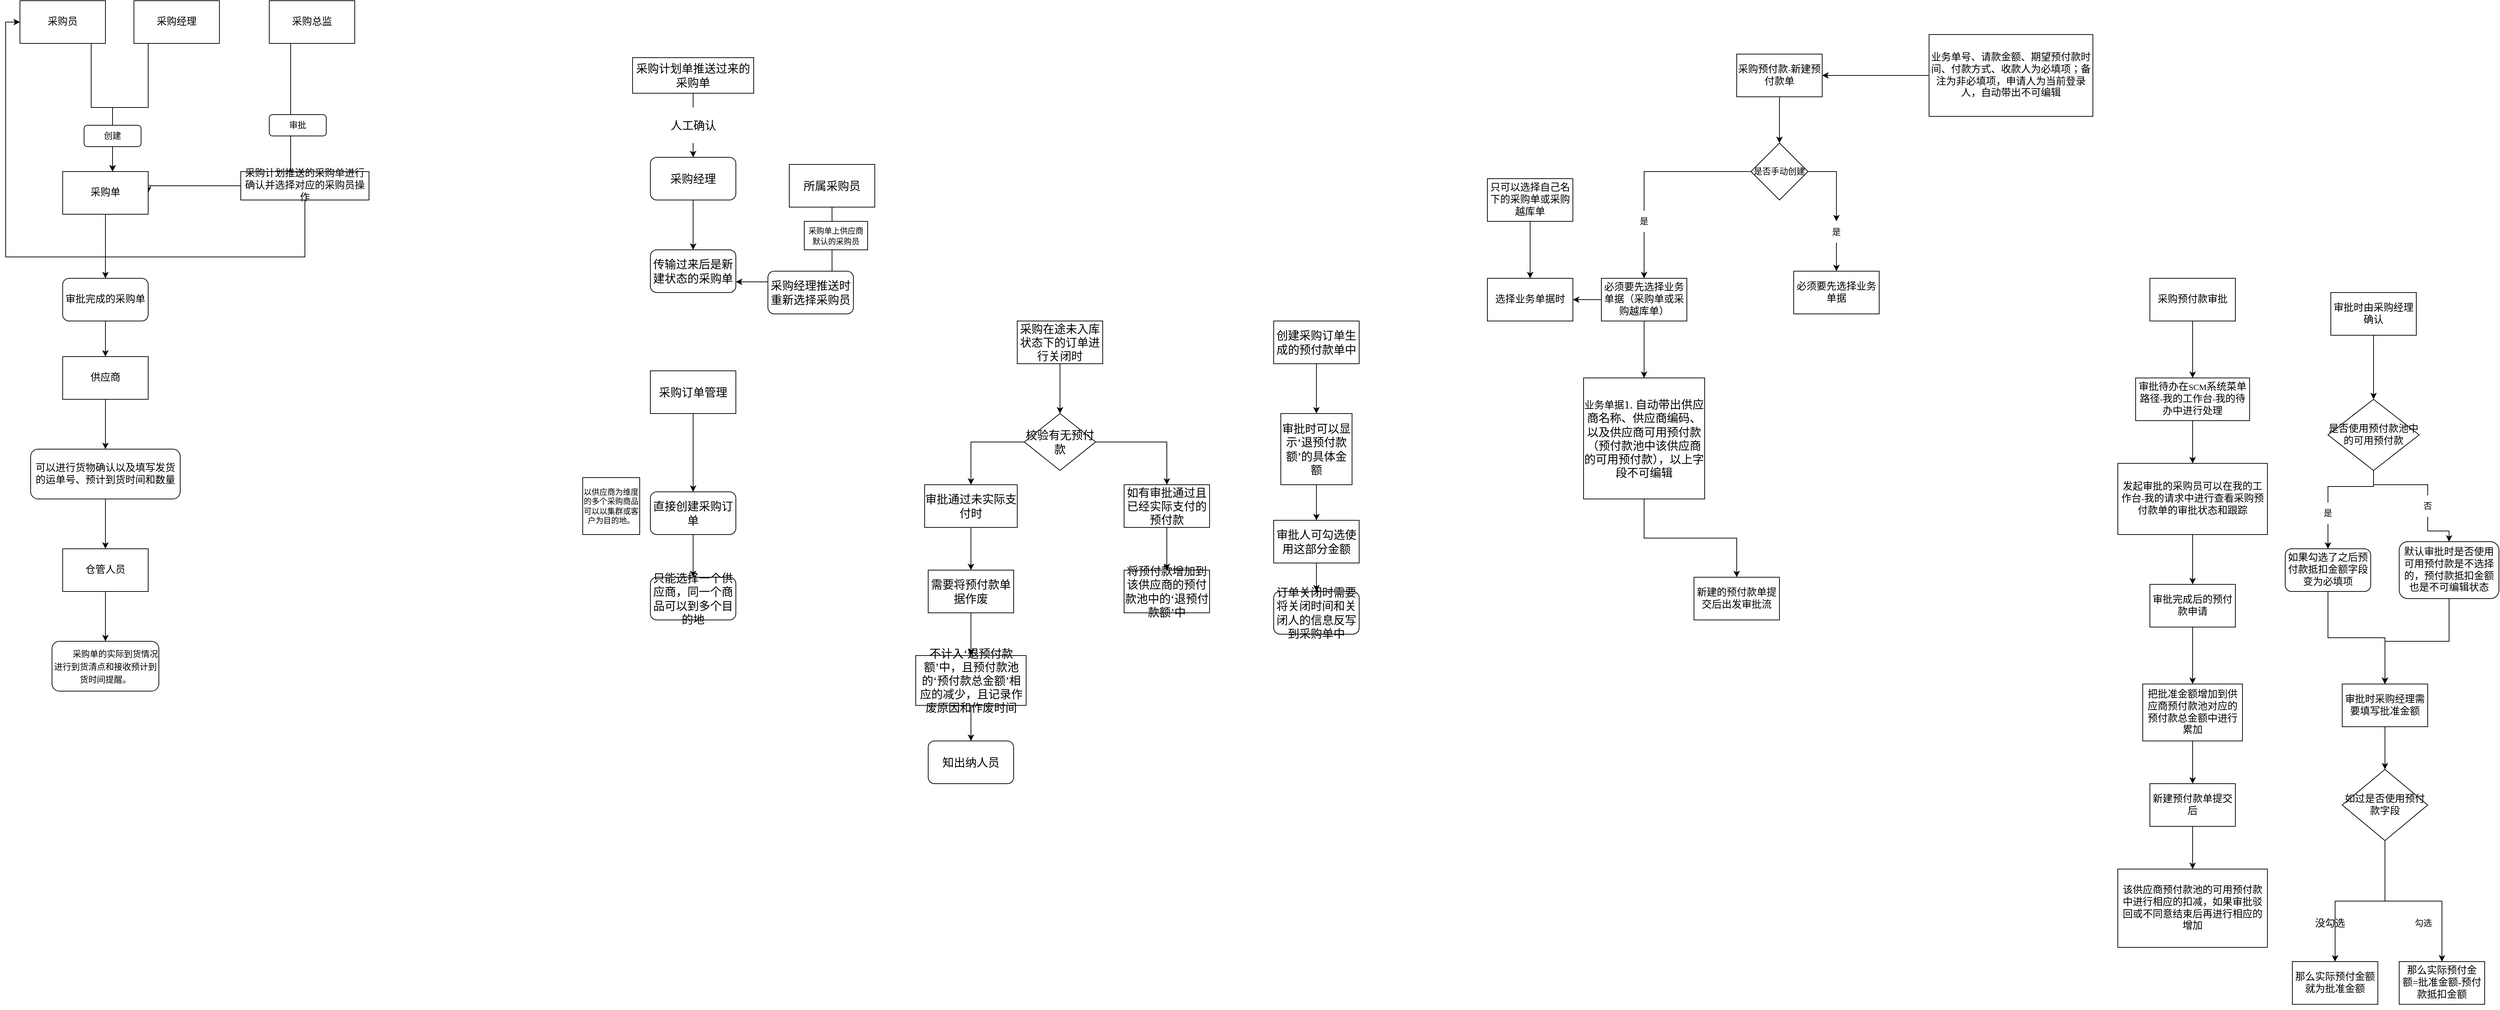 <mxfile version="20.6.2" type="github">
  <diagram id="_l68q7Rq-pkRGa_NqP47" name="第 1 页">
    <mxGraphModel dx="2249" dy="762" grid="1" gridSize="10" guides="1" tooltips="1" connect="1" arrows="1" fold="1" page="1" pageScale="1" pageWidth="827" pageHeight="1169" math="0" shadow="0">
      <root>
        <mxCell id="0" />
        <mxCell id="1" parent="0" />
        <mxCell id="7OBlotwKf9dcvaxBll90-7" style="edgeStyle=orthogonalEdgeStyle;rounded=0;orthogonalLoop=1;jettySize=auto;html=1;" parent="1" source="7OBlotwKf9dcvaxBll90-1" target="7OBlotwKf9dcvaxBll90-6" edge="1">
          <mxGeometry relative="1" as="geometry">
            <Array as="points">
              <mxPoint x="120" y="200" />
              <mxPoint x="150" y="200" />
            </Array>
          </mxGeometry>
        </mxCell>
        <mxCell id="7OBlotwKf9dcvaxBll90-1" value="&lt;p class=&quot;MsoNormal&quot;&gt;&lt;span style=&quot;mso-spacerun:&#39;yes&#39;;font-family:宋体;font-size:10.5pt;&lt;br/&gt;mso-font-kerning:1.0pt;&quot;&gt;采购&lt;/span&gt;&lt;span style=&quot;mso-spacerun:&#39;yes&#39;;font-family:宋体;font-size:10.5pt;&lt;br/&gt;mso-font-kerning:1.0pt;&quot;&gt;员&lt;/span&gt;&lt;/p&gt;" style="rounded=0;whiteSpace=wrap;html=1;" parent="1" vertex="1">
          <mxGeometry x="20" y="50" width="120" height="60" as="geometry" />
        </mxCell>
        <mxCell id="7OBlotwKf9dcvaxBll90-8" style="edgeStyle=orthogonalEdgeStyle;rounded=0;orthogonalLoop=1;jettySize=auto;html=1;exitX=0.5;exitY=1;exitDx=0;exitDy=0;" parent="1" source="7OBlotwKf9dcvaxBll90-2" edge="1">
          <mxGeometry relative="1" as="geometry">
            <mxPoint x="150" y="290" as="targetPoint" />
            <Array as="points">
              <mxPoint x="200" y="110" />
              <mxPoint x="200" y="200" />
              <mxPoint x="150" y="200" />
            </Array>
          </mxGeometry>
        </mxCell>
        <mxCell id="7OBlotwKf9dcvaxBll90-2" value="&lt;p class=&quot;MsoNormal&quot;&gt;&lt;span style=&quot;mso-spacerun:&#39;yes&#39;;font-family:宋体;font-size:10.5pt;&lt;br/&gt;mso-font-kerning:1.0pt;&quot;&gt;采购经理&lt;/span&gt;&lt;/p&gt;" style="rounded=0;whiteSpace=wrap;html=1;" parent="1" vertex="1">
          <mxGeometry x="180" y="50" width="120" height="60" as="geometry" />
        </mxCell>
        <mxCell id="7OBlotwKf9dcvaxBll90-12" style="edgeStyle=orthogonalEdgeStyle;rounded=0;orthogonalLoop=1;jettySize=auto;html=1;entryX=1;entryY=0.5;entryDx=0;entryDy=0;" parent="1" source="7OBlotwKf9dcvaxBll90-3" target="7OBlotwKf9dcvaxBll90-6" edge="1">
          <mxGeometry relative="1" as="geometry">
            <Array as="points">
              <mxPoint x="400" y="310" />
              <mxPoint x="200" y="310" />
            </Array>
          </mxGeometry>
        </mxCell>
        <mxCell id="7OBlotwKf9dcvaxBll90-3" value="&lt;p class=&quot;MsoNormal&quot;&gt;&lt;span style=&quot;mso-spacerun:&#39;yes&#39;;font-family:宋体;font-size:10.5pt;&lt;br/&gt;mso-font-kerning:1.0pt;&quot;&gt;采购总监&lt;/span&gt;&lt;/p&gt;" style="rounded=0;whiteSpace=wrap;html=1;" parent="1" vertex="1">
          <mxGeometry x="370" y="50" width="120" height="60" as="geometry" />
        </mxCell>
        <mxCell id="7OBlotwKf9dcvaxBll90-24" style="edgeStyle=orthogonalEdgeStyle;rounded=0;orthogonalLoop=1;jettySize=auto;html=1;" parent="1" source="7OBlotwKf9dcvaxBll90-4" target="7OBlotwKf9dcvaxBll90-23" edge="1">
          <mxGeometry relative="1" as="geometry" />
        </mxCell>
        <mxCell id="7OBlotwKf9dcvaxBll90-4" value="&lt;p class=&quot;MsoNormal&quot;&gt;&lt;span style=&quot;mso-spacerun:&#39;yes&#39;;font-family:宋体;font-size:10.5pt;&lt;br/&gt;mso-font-kerning:1.0pt;&quot;&gt;仓管人员&lt;/span&gt;&lt;/p&gt;" style="rounded=0;whiteSpace=wrap;html=1;" parent="1" vertex="1">
          <mxGeometry x="80" y="820" width="120" height="60" as="geometry" />
        </mxCell>
        <mxCell id="7OBlotwKf9dcvaxBll90-21" style="edgeStyle=orthogonalEdgeStyle;rounded=0;orthogonalLoop=1;jettySize=auto;html=1;entryX=0.5;entryY=0;entryDx=0;entryDy=0;" parent="1" source="7OBlotwKf9dcvaxBll90-5" target="7OBlotwKf9dcvaxBll90-20" edge="1">
          <mxGeometry relative="1" as="geometry" />
        </mxCell>
        <mxCell id="7OBlotwKf9dcvaxBll90-5" value="&lt;p class=&quot;MsoNormal&quot;&gt;&lt;span style=&quot;mso-spacerun:&#39;yes&#39;;font-family:宋体;font-size:10.5pt;&lt;br/&gt;mso-font-kerning:1.0pt;&quot;&gt;供应商&lt;/span&gt;&lt;/p&gt;" style="rounded=0;whiteSpace=wrap;html=1;" parent="1" vertex="1">
          <mxGeometry x="80" y="550" width="120" height="60" as="geometry" />
        </mxCell>
        <mxCell id="7OBlotwKf9dcvaxBll90-18" style="edgeStyle=orthogonalEdgeStyle;rounded=0;orthogonalLoop=1;jettySize=auto;html=1;" parent="1" source="7OBlotwKf9dcvaxBll90-6" target="7OBlotwKf9dcvaxBll90-17" edge="1">
          <mxGeometry relative="1" as="geometry" />
        </mxCell>
        <mxCell id="7OBlotwKf9dcvaxBll90-6" value="&lt;p class=&quot;MsoNormal&quot;&gt;&lt;span style=&quot;mso-spacerun:&#39;yes&#39;;font-family:宋体;font-size:10.5pt;&lt;br/&gt;mso-font-kerning:1.0pt;&quot;&gt;采购单&lt;/span&gt;&lt;/p&gt;" style="rounded=0;whiteSpace=wrap;html=1;" parent="1" vertex="1">
          <mxGeometry x="80" y="290" width="120" height="60" as="geometry" />
        </mxCell>
        <mxCell id="7OBlotwKf9dcvaxBll90-11" value="创建" style="rounded=1;whiteSpace=wrap;html=1;" parent="1" vertex="1">
          <mxGeometry x="110" y="225" width="80" height="30" as="geometry" />
        </mxCell>
        <mxCell id="7OBlotwKf9dcvaxBll90-13" value="审批" style="rounded=1;whiteSpace=wrap;html=1;" parent="1" vertex="1">
          <mxGeometry x="370" y="210" width="80" height="30" as="geometry" />
        </mxCell>
        <mxCell id="7OBlotwKf9dcvaxBll90-16" style="edgeStyle=orthogonalEdgeStyle;rounded=0;orthogonalLoop=1;jettySize=auto;html=1;entryX=0;entryY=0.5;entryDx=0;entryDy=0;" parent="1" source="7OBlotwKf9dcvaxBll90-15" target="7OBlotwKf9dcvaxBll90-1" edge="1">
          <mxGeometry relative="1" as="geometry">
            <Array as="points">
              <mxPoint x="420" y="410" />
              <mxPoint y="410" />
              <mxPoint y="80" />
            </Array>
          </mxGeometry>
        </mxCell>
        <mxCell id="7OBlotwKf9dcvaxBll90-15" value="&lt;p class=&quot;MsoNormal&quot;&gt;&lt;span style=&quot;mso-spacerun:&#39;yes&#39;;font-family:宋体;font-size:10.5pt;&lt;br/&gt;mso-font-kerning:1.0pt;&quot;&gt;采购计划推送的采购单进行确认并选择对应的采购员操作&lt;/span&gt;&lt;/p&gt;" style="rounded=0;whiteSpace=wrap;html=1;" parent="1" vertex="1">
          <mxGeometry x="330" y="290" width="180" height="40" as="geometry" />
        </mxCell>
        <mxCell id="7OBlotwKf9dcvaxBll90-19" style="edgeStyle=orthogonalEdgeStyle;rounded=0;orthogonalLoop=1;jettySize=auto;html=1;" parent="1" source="7OBlotwKf9dcvaxBll90-17" target="7OBlotwKf9dcvaxBll90-5" edge="1">
          <mxGeometry relative="1" as="geometry" />
        </mxCell>
        <mxCell id="7OBlotwKf9dcvaxBll90-17" value="&lt;p class=&quot;MsoNormal&quot;&gt;&lt;span style=&quot;mso-spacerun:&#39;yes&#39;;font-family:宋体;font-size:10.5pt;&lt;br/&gt;mso-font-kerning:1.0pt;&quot;&gt;审批完成的采购单&lt;/span&gt;&lt;/p&gt;" style="rounded=1;whiteSpace=wrap;html=1;" parent="1" vertex="1">
          <mxGeometry x="80" y="440" width="120" height="60" as="geometry" />
        </mxCell>
        <mxCell id="7OBlotwKf9dcvaxBll90-22" style="edgeStyle=orthogonalEdgeStyle;rounded=0;orthogonalLoop=1;jettySize=auto;html=1;" parent="1" source="7OBlotwKf9dcvaxBll90-20" target="7OBlotwKf9dcvaxBll90-4" edge="1">
          <mxGeometry relative="1" as="geometry" />
        </mxCell>
        <mxCell id="7OBlotwKf9dcvaxBll90-20" value="&lt;p class=&quot;MsoNormal&quot;&gt;&lt;span style=&quot;mso-spacerun:&#39;yes&#39;;font-family:宋体;font-size:10.5pt;&lt;br/&gt;mso-font-kerning:1.0pt;&quot;&gt;可以进行货物确认以及填写发货的运单号、预计到货时间和数量&lt;/span&gt;&lt;/p&gt;" style="rounded=1;whiteSpace=wrap;html=1;" parent="1" vertex="1">
          <mxGeometry x="35" y="680" width="210" height="70" as="geometry" />
        </mxCell>
        <mxCell id="7OBlotwKf9dcvaxBll90-23" value="&lt;p style=&quot;text-indent:21.0pt;mso-char-indent-count:2.0;text-autospace:ideograph-numeric;&lt;br/&gt;mso-pagination:none;line-height:150%;&quot; class=&quot;MsoNormal&quot;&gt;&lt;span style=&quot;mso-spacerun:&#39;yes&#39;;font-family:宋体;line-height:150%;&lt;br/&gt;font-size:10.5pt;mso-font-kerning:1.0pt;&quot;&gt;采购单的实际到货情况进行到货清点和接收预计到货时间提醒。&lt;/span&gt;&lt;span style=&quot;mso-spacerun:&#39;yes&#39;;font-family:宋体;line-height:150%;&lt;br/&gt;font-size:10.5pt;mso-font-kerning:1.0pt;&quot;&gt;&lt;/span&gt;&lt;/p&gt;" style="rounded=1;whiteSpace=wrap;html=1;" parent="1" vertex="1">
          <mxGeometry x="65" y="950" width="150" height="70" as="geometry" />
        </mxCell>
        <mxCell id="7OBlotwKf9dcvaxBll90-27" value="" style="edgeStyle=orthogonalEdgeStyle;rounded=0;orthogonalLoop=1;jettySize=auto;html=1;startArrow=none;" parent="1" source="7OBlotwKf9dcvaxBll90-28" target="7OBlotwKf9dcvaxBll90-26" edge="1">
          <mxGeometry relative="1" as="geometry" />
        </mxCell>
        <mxCell id="7OBlotwKf9dcvaxBll90-25" value="&lt;p class=&quot;MsoNormal&quot;&gt;&lt;span style=&quot;mso-spacerun:&#39;yes&#39;;font-family:宋体;font-size:12.0pt;&lt;br/&gt;mso-font-kerning:1.0pt;&quot;&gt;采购计划单推送过来的采购单&lt;/span&gt;&lt;/p&gt;" style="rounded=0;whiteSpace=wrap;html=1;" parent="1" vertex="1">
          <mxGeometry x="880" y="130" width="170" height="50" as="geometry" />
        </mxCell>
        <mxCell id="7OBlotwKf9dcvaxBll90-33" value="" style="edgeStyle=orthogonalEdgeStyle;rounded=0;orthogonalLoop=1;jettySize=auto;html=1;" parent="1" source="7OBlotwKf9dcvaxBll90-26" target="7OBlotwKf9dcvaxBll90-32" edge="1">
          <mxGeometry relative="1" as="geometry" />
        </mxCell>
        <mxCell id="7OBlotwKf9dcvaxBll90-26" value="&lt;p class=&quot;MsoNormal&quot;&gt;&lt;span style=&quot;mso-spacerun:&#39;yes&#39;;font-family:宋体;font-size:12.0pt;&lt;br/&gt;mso-font-kerning:1.0pt;&quot;&gt;采购经理&lt;/span&gt;&lt;/p&gt;" style="rounded=1;whiteSpace=wrap;html=1;" parent="1" vertex="1">
          <mxGeometry x="905" y="270" width="120" height="60" as="geometry" />
        </mxCell>
        <mxCell id="7OBlotwKf9dcvaxBll90-28" value="&lt;p class=&quot;MsoNormal&quot;&gt;&lt;span style=&quot;mso-spacerun:&#39;yes&#39;;font-family:宋体;font-size:12.0pt;&lt;br/&gt;mso-font-kerning:1.0pt;&quot;&gt;人工确认&lt;/span&gt;&lt;/p&gt;" style="text;html=1;align=center;verticalAlign=middle;resizable=0;points=[];autosize=1;strokeColor=none;fillColor=none;" parent="1" vertex="1">
          <mxGeometry x="930" y="200" width="70" height="50" as="geometry" />
        </mxCell>
        <mxCell id="7OBlotwKf9dcvaxBll90-29" value="" style="edgeStyle=orthogonalEdgeStyle;rounded=0;orthogonalLoop=1;jettySize=auto;html=1;endArrow=none;" parent="1" source="7OBlotwKf9dcvaxBll90-25" target="7OBlotwKf9dcvaxBll90-28" edge="1">
          <mxGeometry relative="1" as="geometry">
            <mxPoint x="965" y="180" as="sourcePoint" />
            <mxPoint x="965" y="270.0" as="targetPoint" />
          </mxGeometry>
        </mxCell>
        <mxCell id="7OBlotwKf9dcvaxBll90-32" value="&lt;p class=&quot;MsoNormal&quot;&gt;&lt;span style=&quot;mso-spacerun:&#39;yes&#39;;font-family:宋体;font-size:12.0pt;&lt;br/&gt;mso-font-kerning:1.0pt;&quot;&gt;传输过来后是新建状态的采购单&lt;/span&gt;&lt;/p&gt;" style="rounded=1;whiteSpace=wrap;html=1;" parent="1" vertex="1">
          <mxGeometry x="905" y="400" width="120" height="60" as="geometry" />
        </mxCell>
        <mxCell id="7OBlotwKf9dcvaxBll90-35" style="edgeStyle=orthogonalEdgeStyle;rounded=0;orthogonalLoop=1;jettySize=auto;html=1;entryX=1;entryY=0.75;entryDx=0;entryDy=0;" parent="1" source="7OBlotwKf9dcvaxBll90-34" target="7OBlotwKf9dcvaxBll90-32" edge="1">
          <mxGeometry relative="1" as="geometry">
            <Array as="points">
              <mxPoint x="1160" y="445" />
            </Array>
          </mxGeometry>
        </mxCell>
        <mxCell id="7OBlotwKf9dcvaxBll90-34" value="&lt;p class=&quot;MsoNormal&quot;&gt;&lt;span style=&quot;mso-spacerun:&#39;yes&#39;;font-family:宋体;font-size:12.0pt;&lt;br/&gt;mso-font-kerning:1.0pt;&quot;&gt;所属采购员&lt;/span&gt;&lt;/p&gt;" style="rounded=0;whiteSpace=wrap;html=1;" parent="1" vertex="1">
          <mxGeometry x="1100" y="280" width="120" height="60" as="geometry" />
        </mxCell>
        <mxCell id="7OBlotwKf9dcvaxBll90-36" value="&lt;p class=&quot;MsoNormal&quot;&gt;&lt;span&gt;&lt;font style=&quot;font-size: 11px;&quot; face=&quot;宋体&quot;&gt;采购单上供应商默认的采购员&lt;/font&gt;&lt;/span&gt;&lt;/p&gt;" style="rounded=0;whiteSpace=wrap;html=1;" parent="1" vertex="1">
          <mxGeometry x="1121" y="360" width="89" height="40" as="geometry" />
        </mxCell>
        <mxCell id="7OBlotwKf9dcvaxBll90-37" value="&lt;p class=&quot;MsoNormal&quot;&gt;&lt;span style=&quot;mso-spacerun:&#39;yes&#39;;font-family:宋体;font-size:12.0pt;&lt;br/&gt;mso-font-kerning:1.0pt;&quot;&gt;采购经理推送时重新选择采购员&lt;/span&gt;&lt;/p&gt;" style="rounded=1;whiteSpace=wrap;html=1;fontSize=11;" parent="1" vertex="1">
          <mxGeometry x="1070" y="430" width="120" height="60" as="geometry" />
        </mxCell>
        <mxCell id="7OBlotwKf9dcvaxBll90-40" value="" style="edgeStyle=orthogonalEdgeStyle;rounded=0;orthogonalLoop=1;jettySize=auto;html=1;fontSize=11;" parent="1" source="7OBlotwKf9dcvaxBll90-38" target="7OBlotwKf9dcvaxBll90-39" edge="1">
          <mxGeometry relative="1" as="geometry" />
        </mxCell>
        <mxCell id="7OBlotwKf9dcvaxBll90-38" value="&lt;p class=&quot;MsoNormal&quot;&gt;&lt;span style=&quot;mso-spacerun:&#39;yes&#39;;font-family:宋体;font-size:12.0pt;&lt;br/&gt;mso-font-kerning:1.0pt;&quot;&gt;采购订单管理&lt;/span&gt;&lt;/p&gt;" style="rounded=0;whiteSpace=wrap;html=1;fontSize=11;" parent="1" vertex="1">
          <mxGeometry x="905" y="570" width="120" height="60" as="geometry" />
        </mxCell>
        <mxCell id="7OBlotwKf9dcvaxBll90-43" value="" style="edgeStyle=orthogonalEdgeStyle;rounded=0;orthogonalLoop=1;jettySize=auto;html=1;fontSize=11;" parent="1" source="7OBlotwKf9dcvaxBll90-39" target="7OBlotwKf9dcvaxBll90-42" edge="1">
          <mxGeometry relative="1" as="geometry" />
        </mxCell>
        <mxCell id="7OBlotwKf9dcvaxBll90-39" value="&lt;p class=&quot;MsoNormal&quot;&gt;&lt;span style=&quot;mso-spacerun:&#39;yes&#39;;font-family:宋体;font-size:12.0pt;&lt;br/&gt;mso-font-kerning:1.0pt;&quot;&gt;直接创建采购订单&lt;/span&gt;&lt;/p&gt;" style="rounded=1;whiteSpace=wrap;html=1;fontSize=11;" parent="1" vertex="1">
          <mxGeometry x="905" y="740" width="120" height="60" as="geometry" />
        </mxCell>
        <mxCell id="7OBlotwKf9dcvaxBll90-42" value="&lt;p class=&quot;MsoNormal&quot;&gt;&lt;span style=&quot;mso-spacerun:&#39;yes&#39;;font-family:宋体;font-size:12.0pt;&lt;br/&gt;mso-font-kerning:1.0pt;&quot;&gt;只能选择一个供应商，同一个商品可以到多个目的地&lt;/span&gt;&lt;/p&gt;" style="rounded=1;whiteSpace=wrap;html=1;fontSize=11;" parent="1" vertex="1">
          <mxGeometry x="905" y="860" width="120" height="60" as="geometry" />
        </mxCell>
        <mxCell id="7OBlotwKf9dcvaxBll90-44" value="&lt;p class=&quot;MsoNormal&quot;&gt;&lt;span&gt;以供应商为维度的多个采购商品可以以集群或客户为目的地。&lt;/span&gt;&lt;span&gt;&lt;/span&gt;&lt;/p&gt;" style="whiteSpace=wrap;html=1;aspect=fixed;fontSize=11;" parent="1" vertex="1">
          <mxGeometry x="810" y="720" width="80" height="80" as="geometry" />
        </mxCell>
        <mxCell id="7OBlotwKf9dcvaxBll90-47" value="" style="edgeStyle=orthogonalEdgeStyle;rounded=0;orthogonalLoop=1;jettySize=auto;html=1;fontSize=11;" parent="1" source="7OBlotwKf9dcvaxBll90-45" target="7OBlotwKf9dcvaxBll90-46" edge="1">
          <mxGeometry relative="1" as="geometry" />
        </mxCell>
        <mxCell id="7OBlotwKf9dcvaxBll90-45" value="&lt;p class=&quot;MsoNormal&quot;&gt;&lt;span style=&quot;mso-spacerun:&#39;yes&#39;;font-family:宋体;font-size:12.0pt;&lt;br/&gt;mso-font-kerning:1.0pt;&quot;&gt;采购在途未入库状态下的订单进行关闭时&lt;/span&gt;&lt;/p&gt;" style="rounded=0;whiteSpace=wrap;html=1;fontSize=11;" parent="1" vertex="1">
          <mxGeometry x="1420" y="500" width="120" height="60" as="geometry" />
        </mxCell>
        <mxCell id="7OBlotwKf9dcvaxBll90-49" style="edgeStyle=orthogonalEdgeStyle;rounded=0;orthogonalLoop=1;jettySize=auto;html=1;exitX=1;exitY=0.5;exitDx=0;exitDy=0;entryX=0.5;entryY=0;entryDx=0;entryDy=0;fontSize=11;" parent="1" source="7OBlotwKf9dcvaxBll90-46" target="7OBlotwKf9dcvaxBll90-48" edge="1">
          <mxGeometry relative="1" as="geometry" />
        </mxCell>
        <mxCell id="7OBlotwKf9dcvaxBll90-53" style="edgeStyle=orthogonalEdgeStyle;rounded=0;orthogonalLoop=1;jettySize=auto;html=1;entryX=0.5;entryY=0;entryDx=0;entryDy=0;fontSize=11;" parent="1" source="7OBlotwKf9dcvaxBll90-46" target="7OBlotwKf9dcvaxBll90-52" edge="1">
          <mxGeometry relative="1" as="geometry" />
        </mxCell>
        <mxCell id="7OBlotwKf9dcvaxBll90-46" value="&lt;p class=&quot;MsoNormal&quot;&gt;&lt;span style=&quot;mso-spacerun:&#39;yes&#39;;font-family:宋体;font-size:12.0pt;&lt;br/&gt;mso-font-kerning:1.0pt;&quot;&gt;校验有无预付款&lt;/span&gt;&lt;/p&gt;" style="rhombus;whiteSpace=wrap;html=1;fontSize=11;" parent="1" vertex="1">
          <mxGeometry x="1430" y="630" width="100" height="80" as="geometry" />
        </mxCell>
        <mxCell id="7OBlotwKf9dcvaxBll90-51" value="" style="edgeStyle=orthogonalEdgeStyle;rounded=0;orthogonalLoop=1;jettySize=auto;html=1;fontSize=11;" parent="1" source="7OBlotwKf9dcvaxBll90-48" target="7OBlotwKf9dcvaxBll90-50" edge="1">
          <mxGeometry relative="1" as="geometry" />
        </mxCell>
        <mxCell id="7OBlotwKf9dcvaxBll90-48" value="&lt;p class=&quot;MsoNormal&quot;&gt;&lt;span style=&quot;mso-spacerun:&#39;yes&#39;;font-family:宋体;font-size:12.0pt;&lt;br/&gt;mso-font-kerning:1.0pt;&quot;&gt;如有&lt;/span&gt;&lt;span style=&quot;mso-spacerun:&#39;yes&#39;;font-family:宋体;font-size:12.0pt;&lt;br/&gt;mso-font-kerning:1.0pt;&quot;&gt;审批通过且已经实际支付的&lt;/span&gt;&lt;span style=&quot;mso-spacerun:&#39;yes&#39;;font-family:宋体;font-size:12.0pt;&lt;br/&gt;mso-font-kerning:1.0pt;&quot;&gt;预付款&lt;/span&gt;&lt;/p&gt;" style="rounded=0;whiteSpace=wrap;html=1;fontSize=11;" parent="1" vertex="1">
          <mxGeometry x="1570" y="730" width="120" height="60" as="geometry" />
        </mxCell>
        <mxCell id="7OBlotwKf9dcvaxBll90-50" value="&lt;p class=&quot;MsoNormal&quot;&gt;&lt;span style=&quot;mso-spacerun:&#39;yes&#39;;font-family:宋体;font-size:12.0pt;&lt;br/&gt;mso-font-kerning:1.0pt;&quot;&gt;&lt;font face=&quot;宋体&quot;&gt;将预付款增加到该供应商的预付款池中的&lt;/font&gt;&lt;font face=&quot;宋体&quot;&gt;‘退预付款额’中&lt;/font&gt;&lt;/span&gt;&lt;/p&gt;" style="rounded=0;whiteSpace=wrap;html=1;fontSize=11;" parent="1" vertex="1">
          <mxGeometry x="1570" y="850" width="120" height="60" as="geometry" />
        </mxCell>
        <mxCell id="7OBlotwKf9dcvaxBll90-55" value="" style="edgeStyle=orthogonalEdgeStyle;rounded=0;orthogonalLoop=1;jettySize=auto;html=1;fontSize=11;" parent="1" source="7OBlotwKf9dcvaxBll90-52" target="7OBlotwKf9dcvaxBll90-54" edge="1">
          <mxGeometry relative="1" as="geometry" />
        </mxCell>
        <mxCell id="7OBlotwKf9dcvaxBll90-52" value="&lt;p class=&quot;MsoNormal&quot;&gt;&lt;span style=&quot;mso-spacerun:&#39;yes&#39;;font-family:宋体;font-size:12.0pt;&lt;br/&gt;mso-font-kerning:1.0pt;&quot;&gt;审批通过未实际支付时&lt;/span&gt;&lt;/p&gt;" style="rounded=0;whiteSpace=wrap;html=1;fontSize=11;" parent="1" vertex="1">
          <mxGeometry x="1290" y="730" width="130" height="60" as="geometry" />
        </mxCell>
        <mxCell id="7OBlotwKf9dcvaxBll90-57" value="" style="edgeStyle=orthogonalEdgeStyle;rounded=0;orthogonalLoop=1;jettySize=auto;html=1;fontSize=11;" parent="1" source="7OBlotwKf9dcvaxBll90-54" target="7OBlotwKf9dcvaxBll90-56" edge="1">
          <mxGeometry relative="1" as="geometry" />
        </mxCell>
        <mxCell id="7OBlotwKf9dcvaxBll90-54" value="&lt;p class=&quot;MsoNormal&quot;&gt;&lt;span style=&quot;mso-spacerun:&#39;yes&#39;;font-family:宋体;font-size:12.0pt;&lt;br/&gt;mso-font-kerning:1.0pt;&quot;&gt;需要将预付款单据作废&lt;/span&gt;&lt;/p&gt;" style="rounded=0;whiteSpace=wrap;html=1;fontSize=11;" parent="1" vertex="1">
          <mxGeometry x="1295" y="850" width="120" height="60" as="geometry" />
        </mxCell>
        <mxCell id="7OBlotwKf9dcvaxBll90-59" value="" style="edgeStyle=orthogonalEdgeStyle;rounded=0;orthogonalLoop=1;jettySize=auto;html=1;fontSize=11;" parent="1" source="7OBlotwKf9dcvaxBll90-56" target="7OBlotwKf9dcvaxBll90-58" edge="1">
          <mxGeometry relative="1" as="geometry" />
        </mxCell>
        <mxCell id="7OBlotwKf9dcvaxBll90-56" value="&lt;p class=&quot;MsoNormal&quot;&gt;&lt;span style=&quot;mso-spacerun:&#39;yes&#39;;font-family:宋体;font-size:12.0pt;&lt;br/&gt;mso-font-kerning:1.0pt;&quot;&gt;&lt;font face=&quot;宋体&quot;&gt;不计入&lt;/font&gt;&lt;font face=&quot;宋体&quot;&gt;‘退预付款额’中，且预付款池的‘预付款总金额’相应的减少，且记录作废原因和作废时间&lt;/font&gt;&lt;/span&gt;&lt;/p&gt;" style="rounded=0;whiteSpace=wrap;html=1;fontSize=11;" parent="1" vertex="1">
          <mxGeometry x="1277.5" y="970" width="155" height="70" as="geometry" />
        </mxCell>
        <mxCell id="7OBlotwKf9dcvaxBll90-58" value="&lt;p class=&quot;MsoNormal&quot;&gt;&lt;span style=&quot;mso-spacerun:&#39;yes&#39;;font-family:宋体;font-size:12.0pt;&lt;br/&gt;mso-font-kerning:1.0pt;&quot;&gt;知出纳人员&lt;/span&gt;&lt;/p&gt;" style="rounded=1;whiteSpace=wrap;html=1;fontSize=11;" parent="1" vertex="1">
          <mxGeometry x="1295" y="1090" width="120" height="60" as="geometry" />
        </mxCell>
        <mxCell id="7OBlotwKf9dcvaxBll90-62" value="" style="edgeStyle=orthogonalEdgeStyle;rounded=0;orthogonalLoop=1;jettySize=auto;html=1;fontSize=11;" parent="1" source="7OBlotwKf9dcvaxBll90-60" target="7OBlotwKf9dcvaxBll90-61" edge="1">
          <mxGeometry relative="1" as="geometry" />
        </mxCell>
        <mxCell id="7OBlotwKf9dcvaxBll90-60" value="&lt;p class=&quot;MsoNormal&quot;&gt;&lt;span style=&quot;mso-spacerun:&#39;yes&#39;;font-family:宋体;font-size:12.0pt;&#xa;mso-font-kerning:1.0pt;&quot;&gt;&lt;font face=&quot;宋体&quot;&gt;创建采购订单生成的预付款单中&lt;/font&gt;&lt;/span&gt;&lt;/p&gt;" style="rounded=0;whiteSpace=wrap;html=1;fontSize=11;" parent="1" vertex="1">
          <mxGeometry x="1780" y="500" width="120" height="60" as="geometry" />
        </mxCell>
        <mxCell id="7OBlotwKf9dcvaxBll90-64" value="" style="edgeStyle=orthogonalEdgeStyle;rounded=0;orthogonalLoop=1;jettySize=auto;html=1;fontSize=11;" parent="1" source="7OBlotwKf9dcvaxBll90-61" target="7OBlotwKf9dcvaxBll90-63" edge="1">
          <mxGeometry relative="1" as="geometry" />
        </mxCell>
        <mxCell id="7OBlotwKf9dcvaxBll90-61" value="&lt;p class=&quot;MsoNormal&quot;&gt;&lt;span style=&quot;mso-spacerun:&#39;yes&#39;;font-family:宋体;font-size:12.0pt;&lt;br/&gt;mso-font-kerning:1.0pt;&quot;&gt;审批时可以显示&lt;/span&gt;&lt;span style=&quot;mso-spacerun:&#39;yes&#39;;font-family:宋体;font-size:12.0pt;&lt;br/&gt;mso-font-kerning:1.0pt;&quot;&gt;‘退预付款额’&lt;/span&gt;&lt;span style=&quot;mso-spacerun:&#39;yes&#39;;font-family:宋体;font-size:12.0pt;&lt;br/&gt;mso-font-kerning:1.0pt;&quot;&gt;的具体金额&lt;/span&gt;&lt;/p&gt;" style="whiteSpace=wrap;html=1;aspect=fixed;fontSize=11;" parent="1" vertex="1">
          <mxGeometry x="1790" y="630" width="100" height="100" as="geometry" />
        </mxCell>
        <mxCell id="7OBlotwKf9dcvaxBll90-66" value="" style="edgeStyle=orthogonalEdgeStyle;rounded=0;orthogonalLoop=1;jettySize=auto;html=1;fontSize=11;" parent="1" source="7OBlotwKf9dcvaxBll90-63" target="7OBlotwKf9dcvaxBll90-65" edge="1">
          <mxGeometry relative="1" as="geometry" />
        </mxCell>
        <mxCell id="7OBlotwKf9dcvaxBll90-63" value="&lt;p class=&quot;MsoNormal&quot;&gt;&lt;span style=&quot;mso-spacerun:&#39;yes&#39;;font-family:宋体;font-size:12.0pt;&lt;br/&gt;mso-font-kerning:1.0pt;&quot;&gt;审批人可勾选使用这部分金额&lt;/span&gt;&lt;/p&gt;" style="rounded=0;whiteSpace=wrap;html=1;fontSize=11;" parent="1" vertex="1">
          <mxGeometry x="1780" y="780" width="120" height="60" as="geometry" />
        </mxCell>
        <mxCell id="7OBlotwKf9dcvaxBll90-65" value="&lt;p class=&quot;MsoNormal&quot;&gt;&lt;span style=&quot;mso-spacerun:&#39;yes&#39;;font-family:宋体;font-size:12.0pt;&lt;br/&gt;mso-font-kerning:1.0pt;&quot;&gt;订单关闭时需要将关闭时间和关闭人的信息反写到采购单中&lt;/span&gt;&lt;/p&gt;" style="rounded=1;whiteSpace=wrap;html=1;fontSize=11;" parent="1" vertex="1">
          <mxGeometry x="1780" y="880" width="120" height="60" as="geometry" />
        </mxCell>
        <mxCell id="CnVy5HlTrtanmduPy0YN-3" value="" style="edgeStyle=orthogonalEdgeStyle;rounded=0;orthogonalLoop=1;jettySize=auto;html=1;" edge="1" parent="1" source="CnVy5HlTrtanmduPy0YN-1" target="CnVy5HlTrtanmduPy0YN-2">
          <mxGeometry relative="1" as="geometry" />
        </mxCell>
        <mxCell id="CnVy5HlTrtanmduPy0YN-1" value="&lt;p class=&quot;MsoNormal&quot;&gt;&lt;span style=&quot;mso-spacerun:&#39;yes&#39;;font-family:宋体;font-size:10.5pt;&lt;br/&gt;mso-font-kerning:1.0pt;&quot; dir=&quot;LTR&quot;&gt;&lt;font face=&quot;宋体&quot;&gt;采购预付款&lt;/font&gt;&lt;/span&gt;&lt;span style=&quot;mso-spacerun:&#39;yes&#39;;font-family:&#39;Times New Roman&#39;;mso-fareast-font-family:宋体;&lt;br/&gt;font-size:10.5pt;mso-font-kerning:1.0pt;&quot; dir=&quot;LTR&quot;&gt;-&lt;/span&gt;&lt;span style=&quot;mso-spacerun:&#39;yes&#39;;font-family:宋体;font-size:10.5pt;&lt;br/&gt;mso-font-kerning:1.0pt;&quot; dir=&quot;LTR&quot;&gt;&lt;font face=&quot;宋体&quot;&gt;新建预付款单&lt;/font&gt;&lt;/span&gt;&lt;/p&gt;" style="rounded=0;whiteSpace=wrap;html=1;" vertex="1" parent="1">
          <mxGeometry x="2430" y="125" width="120" height="60" as="geometry" />
        </mxCell>
        <mxCell id="CnVy5HlTrtanmduPy0YN-5" style="edgeStyle=orthogonalEdgeStyle;rounded=0;orthogonalLoop=1;jettySize=auto;html=1;startArrow=none;" edge="1" parent="1" source="CnVy5HlTrtanmduPy0YN-6" target="CnVy5HlTrtanmduPy0YN-4">
          <mxGeometry relative="1" as="geometry" />
        </mxCell>
        <mxCell id="CnVy5HlTrtanmduPy0YN-10" style="edgeStyle=orthogonalEdgeStyle;rounded=0;orthogonalLoop=1;jettySize=auto;html=1;" edge="1" parent="1" source="CnVy5HlTrtanmduPy0YN-2" target="CnVy5HlTrtanmduPy0YN-8">
          <mxGeometry relative="1" as="geometry" />
        </mxCell>
        <mxCell id="CnVy5HlTrtanmduPy0YN-2" value="是否手动创建" style="rhombus;whiteSpace=wrap;html=1;" vertex="1" parent="1">
          <mxGeometry x="2450" y="250" width="80" height="80" as="geometry" />
        </mxCell>
        <mxCell id="CnVy5HlTrtanmduPy0YN-13" value="" style="edgeStyle=orthogonalEdgeStyle;rounded=0;orthogonalLoop=1;jettySize=auto;html=1;" edge="1" parent="1" source="CnVy5HlTrtanmduPy0YN-4" target="CnVy5HlTrtanmduPy0YN-12">
          <mxGeometry relative="1" as="geometry" />
        </mxCell>
        <mxCell id="CnVy5HlTrtanmduPy0YN-15" value="" style="edgeStyle=orthogonalEdgeStyle;rounded=0;orthogonalLoop=1;jettySize=auto;html=1;" edge="1" parent="1" source="CnVy5HlTrtanmduPy0YN-4" target="CnVy5HlTrtanmduPy0YN-14">
          <mxGeometry relative="1" as="geometry" />
        </mxCell>
        <mxCell id="CnVy5HlTrtanmduPy0YN-4" value="&lt;p class=&quot;MsoNormal&quot;&gt;&lt;span style=&quot;font-family: 微软雅黑; font-size: 10.5pt;&quot;&gt;必须要先选择业务单据&lt;/span&gt;&lt;span style=&quot;font-family: 微软雅黑; font-size: 10.5pt; background-color: initial;&quot;&gt;（采购单或采购越库单）&lt;/span&gt;&lt;/p&gt;" style="rounded=0;whiteSpace=wrap;html=1;" vertex="1" parent="1">
          <mxGeometry x="2240" y="440" width="120" height="60" as="geometry" />
        </mxCell>
        <mxCell id="CnVy5HlTrtanmduPy0YN-6" value="是" style="text;html=1;strokeColor=none;fillColor=none;align=center;verticalAlign=middle;whiteSpace=wrap;rounded=0;" vertex="1" parent="1">
          <mxGeometry x="2270" y="345" width="60" height="30" as="geometry" />
        </mxCell>
        <mxCell id="CnVy5HlTrtanmduPy0YN-7" value="" style="edgeStyle=orthogonalEdgeStyle;rounded=0;orthogonalLoop=1;jettySize=auto;html=1;endArrow=none;" edge="1" parent="1" source="CnVy5HlTrtanmduPy0YN-2" target="CnVy5HlTrtanmduPy0YN-6">
          <mxGeometry relative="1" as="geometry">
            <mxPoint x="2450" y="290" as="sourcePoint" />
            <mxPoint x="2300" y="440" as="targetPoint" />
          </mxGeometry>
        </mxCell>
        <mxCell id="CnVy5HlTrtanmduPy0YN-11" value="" style="edgeStyle=orthogonalEdgeStyle;rounded=0;orthogonalLoop=1;jettySize=auto;html=1;" edge="1" parent="1" source="CnVy5HlTrtanmduPy0YN-8" target="CnVy5HlTrtanmduPy0YN-9">
          <mxGeometry relative="1" as="geometry" />
        </mxCell>
        <mxCell id="CnVy5HlTrtanmduPy0YN-8" value="是" style="text;html=1;strokeColor=none;fillColor=none;align=center;verticalAlign=middle;whiteSpace=wrap;rounded=0;" vertex="1" parent="1">
          <mxGeometry x="2540" y="360" width="60" height="30" as="geometry" />
        </mxCell>
        <mxCell id="CnVy5HlTrtanmduPy0YN-9" value="&lt;p class=&quot;MsoNormal&quot;&gt;&lt;span style=&quot;font-family: 微软雅黑; font-size: 10.5pt;&quot;&gt;必须要先选择业务单据&lt;/span&gt;&lt;/p&gt;" style="rounded=0;whiteSpace=wrap;html=1;" vertex="1" parent="1">
          <mxGeometry x="2510" y="430" width="120" height="60" as="geometry" />
        </mxCell>
        <mxCell id="CnVy5HlTrtanmduPy0YN-23" style="edgeStyle=orthogonalEdgeStyle;rounded=0;orthogonalLoop=1;jettySize=auto;html=1;" edge="1" parent="1" source="CnVy5HlTrtanmduPy0YN-12" target="CnVy5HlTrtanmduPy0YN-21">
          <mxGeometry relative="1" as="geometry" />
        </mxCell>
        <mxCell id="CnVy5HlTrtanmduPy0YN-12" value="&lt;p class=&quot;MsoNormal&quot;&gt;&lt;span style=&quot;font-family: 微软雅黑; font-size: 10.5pt;&quot;&gt;业务单据&lt;/span&gt;&lt;span style=&quot;text-align: left; text-indent: -21.25pt; background-color: initial; font-family: 微软雅黑; letter-spacing: 0pt; font-size: 12pt;&quot;&gt;1.&amp;nbsp;&lt;/span&gt;&lt;span style=&quot;text-align: left; text-indent: -21.25pt; background-color: initial; font-family: 微软雅黑; letter-spacing: 0pt; font-size: 12pt;&quot;&gt;自动带出供应商名称、供应商编码、以及供应商可用预付款（预付款池中该供应商的可用预付款），以上字段不可编辑&lt;/span&gt;&lt;/p&gt;&lt;p style=&quot;margin-top:7.8pt;margin-right:0.0pt;margin-left:42.25pt;&lt;br/&gt;mso-para-margin-left:0.0gd;text-indent:-21.25pt;mso-char-indent-count:0.0;&lt;br/&gt;text-align:left;mso-list:l0 level1 lfo1;&quot; class=&quot;MsoBodyTextIndent&quot;&gt;&lt;span style=&quot;font-family: 微软雅黑; letter-spacing: 0pt; font-size: 12pt;&quot;&gt;&lt;/span&gt;&lt;/p&gt;" style="rounded=0;whiteSpace=wrap;html=1;" vertex="1" parent="1">
          <mxGeometry x="2215" y="580" width="170" height="170" as="geometry" />
        </mxCell>
        <mxCell id="CnVy5HlTrtanmduPy0YN-14" value="&lt;p class=&quot;MsoNormal&quot;&gt;&lt;span style=&quot;font-family: 微软雅黑; font-size: 10.5pt;&quot;&gt;选择业务单据时&lt;/span&gt;&lt;/p&gt;" style="rounded=0;whiteSpace=wrap;html=1;" vertex="1" parent="1">
          <mxGeometry x="2080" y="440" width="120" height="60" as="geometry" />
        </mxCell>
        <mxCell id="CnVy5HlTrtanmduPy0YN-17" value="" style="edgeStyle=orthogonalEdgeStyle;rounded=0;orthogonalLoop=1;jettySize=auto;html=1;" edge="1" parent="1" source="CnVy5HlTrtanmduPy0YN-16" target="CnVy5HlTrtanmduPy0YN-14">
          <mxGeometry relative="1" as="geometry" />
        </mxCell>
        <mxCell id="CnVy5HlTrtanmduPy0YN-16" value="&lt;p class=&quot;MsoNormal&quot;&gt;&lt;span style=&quot;font-family: 微软雅黑; font-size: 10.5pt;&quot;&gt;只可以选择自己名下的采购单或采购越库单&lt;/span&gt;&lt;/p&gt;" style="rounded=0;whiteSpace=wrap;html=1;" vertex="1" parent="1">
          <mxGeometry x="2080" y="300" width="120" height="60" as="geometry" />
        </mxCell>
        <mxCell id="CnVy5HlTrtanmduPy0YN-19" style="edgeStyle=orthogonalEdgeStyle;rounded=0;orthogonalLoop=1;jettySize=auto;html=1;entryX=1;entryY=0.5;entryDx=0;entryDy=0;" edge="1" parent="1" source="CnVy5HlTrtanmduPy0YN-18" target="CnVy5HlTrtanmduPy0YN-1">
          <mxGeometry relative="1" as="geometry" />
        </mxCell>
        <mxCell id="CnVy5HlTrtanmduPy0YN-18" value="&lt;p class=&quot;MsoNormal&quot;&gt;&lt;span style=&quot;font-family: 微软雅黑; font-size: 10.5pt;&quot;&gt;业务单号、请款金额、期望预付款时间、付款方式、收款人为必填项；备注为非必填项，申请人为当前登录人，自动带出不可编辑&lt;/span&gt;&lt;/p&gt;" style="rounded=0;whiteSpace=wrap;html=1;" vertex="1" parent="1">
          <mxGeometry x="2700" y="97.5" width="230" height="115" as="geometry" />
        </mxCell>
        <mxCell id="CnVy5HlTrtanmduPy0YN-21" value="&lt;p class=&quot;MsoNormal&quot;&gt;&lt;span style=&quot;font-family: 微软雅黑; font-size: 10.5pt;&quot;&gt;新建的预付款单提交后出发审批流&lt;/span&gt;&lt;/p&gt;" style="rounded=0;whiteSpace=wrap;html=1;" vertex="1" parent="1">
          <mxGeometry x="2370" y="860" width="120" height="60" as="geometry" />
        </mxCell>
        <mxCell id="CnVy5HlTrtanmduPy0YN-26" value="" style="edgeStyle=orthogonalEdgeStyle;rounded=0;orthogonalLoop=1;jettySize=auto;html=1;" edge="1" parent="1" source="CnVy5HlTrtanmduPy0YN-24" target="CnVy5HlTrtanmduPy0YN-25">
          <mxGeometry relative="1" as="geometry" />
        </mxCell>
        <mxCell id="CnVy5HlTrtanmduPy0YN-24" value="&lt;p class=&quot;MsoNormal&quot;&gt;&lt;span style=&quot;mso-spacerun:&#39;yes&#39;;font-family:微软雅黑;font-size:10.5pt;&lt;br/&gt;mso-font-kerning:1.0pt;&quot;&gt;采购预付款审批&lt;/span&gt;&lt;/p&gt;" style="rounded=0;whiteSpace=wrap;html=1;" vertex="1" parent="1">
          <mxGeometry x="3010" y="440" width="120" height="60" as="geometry" />
        </mxCell>
        <mxCell id="CnVy5HlTrtanmduPy0YN-28" value="" style="edgeStyle=orthogonalEdgeStyle;rounded=0;orthogonalLoop=1;jettySize=auto;html=1;" edge="1" parent="1" source="CnVy5HlTrtanmduPy0YN-25" target="CnVy5HlTrtanmduPy0YN-27">
          <mxGeometry relative="1" as="geometry" />
        </mxCell>
        <mxCell id="CnVy5HlTrtanmduPy0YN-25" value="&lt;p class=&quot;MsoNormal&quot;&gt;&lt;span style=&quot;mso-spacerun:&#39;yes&#39;;font-family:宋体;font-size:10.5pt;&#xa;mso-font-kerning:1.0pt;&quot;&gt;&lt;font face=&quot;宋体&quot;&gt;审批待办在&lt;/font&gt;&lt;/span&gt;&lt;span style=&quot;mso-spacerun:&#39;yes&#39;;font-family:&#39;Times New Roman&#39;;mso-fareast-font-family:宋体;&#xa;font-size:10.5pt;mso-font-kerning:1.0pt;&quot;&gt;SCM&lt;/span&gt;&lt;span style=&quot;mso-spacerun:&#39;yes&#39;;font-family:宋体;font-size:10.5pt;&#xa;mso-font-kerning:1.0pt;&quot;&gt;&lt;font face=&quot;宋体&quot;&gt;系统菜单路径&lt;/font&gt;&lt;/span&gt;&lt;span style=&quot;mso-spacerun:&#39;yes&#39;;font-family:&#39;Times New Roman&#39;;mso-fareast-font-family:宋体;&#xa;font-size:10.5pt;mso-font-kerning:1.0pt;&quot;&gt;-&lt;/span&gt;&lt;span style=&quot;mso-spacerun:&#39;yes&#39;;font-family:宋体;font-size:10.5pt;&#xa;mso-font-kerning:1.0pt;&quot;&gt;&lt;font face=&quot;宋体&quot;&gt;我的工作台&lt;/font&gt;&lt;/span&gt;&lt;span style=&quot;mso-spacerun:&#39;yes&#39;;font-family:&#39;Times New Roman&#39;;mso-fareast-font-family:宋体;&#xa;font-size:10.5pt;mso-font-kerning:1.0pt;&quot;&gt;-&lt;/span&gt;&lt;span style=&quot;mso-spacerun:&#39;yes&#39;;font-family:宋体;font-size:10.5pt;&#xa;mso-font-kerning:1.0pt;&quot;&gt;&lt;font face=&quot;宋体&quot;&gt;我的待办中进行处理&lt;/font&gt;&lt;/span&gt;&lt;/p&gt;" style="rounded=0;whiteSpace=wrap;html=1;" vertex="1" parent="1">
          <mxGeometry x="2990" y="580" width="160" height="60" as="geometry" />
        </mxCell>
        <mxCell id="CnVy5HlTrtanmduPy0YN-30" value="" style="edgeStyle=orthogonalEdgeStyle;rounded=0;orthogonalLoop=1;jettySize=auto;html=1;" edge="1" parent="1" source="CnVy5HlTrtanmduPy0YN-27" target="CnVy5HlTrtanmduPy0YN-29">
          <mxGeometry relative="1" as="geometry" />
        </mxCell>
        <mxCell id="CnVy5HlTrtanmduPy0YN-27" value="&lt;p class=&quot;MsoNormal&quot;&gt;&lt;span style=&quot;mso-spacerun:&#39;yes&#39;;font-family:宋体;font-size:10.5pt;&lt;br/&gt;mso-font-kerning:1.0pt;&quot;&gt;发起审批的采购员可以在我的工作台&lt;/span&gt;&lt;span style=&quot;mso-spacerun:&#39;yes&#39;;font-family:&#39;Times New Roman&#39;;mso-fareast-font-family:宋体;&lt;br/&gt;font-size:10.5pt;mso-font-kerning:1.0pt;&quot;&gt;-&lt;/span&gt;&lt;span style=&quot;mso-spacerun:&#39;yes&#39;;font-family:宋体;font-size:10.5pt;&lt;br/&gt;mso-font-kerning:1.0pt;&quot;&gt;我的请求中进行查看采购预付款单的审批状态和跟踪&lt;/span&gt;&lt;/p&gt;" style="rounded=0;whiteSpace=wrap;html=1;" vertex="1" parent="1">
          <mxGeometry x="2965" y="700" width="210" height="100" as="geometry" />
        </mxCell>
        <mxCell id="CnVy5HlTrtanmduPy0YN-32" value="" style="edgeStyle=orthogonalEdgeStyle;rounded=0;orthogonalLoop=1;jettySize=auto;html=1;" edge="1" parent="1" source="CnVy5HlTrtanmduPy0YN-29" target="CnVy5HlTrtanmduPy0YN-31">
          <mxGeometry relative="1" as="geometry" />
        </mxCell>
        <mxCell id="CnVy5HlTrtanmduPy0YN-29" value="&lt;p class=&quot;MsoNormal&quot;&gt;&lt;span style=&quot;mso-spacerun:&#39;yes&#39;;font-family:宋体;font-size:10.5pt;&lt;br/&gt;mso-font-kerning:1.0pt;&quot;&gt;审批完成后的预付款申请&lt;/span&gt;&lt;/p&gt;" style="rounded=0;whiteSpace=wrap;html=1;" vertex="1" parent="1">
          <mxGeometry x="3010" y="870" width="120" height="60" as="geometry" />
        </mxCell>
        <mxCell id="CnVy5HlTrtanmduPy0YN-34" value="" style="edgeStyle=orthogonalEdgeStyle;rounded=0;orthogonalLoop=1;jettySize=auto;html=1;" edge="1" parent="1" source="CnVy5HlTrtanmduPy0YN-31" target="CnVy5HlTrtanmduPy0YN-33">
          <mxGeometry relative="1" as="geometry" />
        </mxCell>
        <mxCell id="CnVy5HlTrtanmduPy0YN-31" value="&lt;p class=&quot;MsoNormal&quot;&gt;&lt;span style=&quot;mso-spacerun:&#39;yes&#39;;font-family:宋体;font-size:10.5pt;&lt;br/&gt;mso-font-kerning:1.0pt;&quot;&gt;把批准金额增加到供应商预付款池对应的预付款总金额中进行累加&lt;/span&gt;&lt;/p&gt;" style="rounded=0;whiteSpace=wrap;html=1;" vertex="1" parent="1">
          <mxGeometry x="3000" y="1010" width="140" height="80" as="geometry" />
        </mxCell>
        <mxCell id="CnVy5HlTrtanmduPy0YN-36" value="" style="edgeStyle=orthogonalEdgeStyle;rounded=0;orthogonalLoop=1;jettySize=auto;html=1;" edge="1" parent="1" source="CnVy5HlTrtanmduPy0YN-33" target="CnVy5HlTrtanmduPy0YN-35">
          <mxGeometry relative="1" as="geometry" />
        </mxCell>
        <mxCell id="CnVy5HlTrtanmduPy0YN-33" value="&lt;p class=&quot;MsoNormal&quot;&gt;&lt;span style=&quot;mso-spacerun:&#39;yes&#39;;font-family:宋体;font-size:10.5pt;&lt;br/&gt;mso-font-kerning:1.0pt;&quot;&gt;新建预付款单提交后&lt;/span&gt;&lt;/p&gt;" style="rounded=0;whiteSpace=wrap;html=1;" vertex="1" parent="1">
          <mxGeometry x="3010" y="1150" width="120" height="60" as="geometry" />
        </mxCell>
        <mxCell id="CnVy5HlTrtanmduPy0YN-35" value="&lt;p class=&quot;MsoNormal&quot;&gt;&lt;span style=&quot;mso-spacerun:&#39;yes&#39;;font-family:宋体;font-size:10.5pt;&lt;br/&gt;mso-font-kerning:1.0pt;&quot;&gt;该供应商预付款池的可用预付款中进行相应的扣减，如果审批驳回或不同意结束后再进行相应的增加&lt;/span&gt;&lt;/p&gt;" style="rounded=0;whiteSpace=wrap;html=1;" vertex="1" parent="1">
          <mxGeometry x="2965" y="1270" width="210" height="110" as="geometry" />
        </mxCell>
        <mxCell id="CnVy5HlTrtanmduPy0YN-39" value="" style="edgeStyle=orthogonalEdgeStyle;rounded=0;orthogonalLoop=1;jettySize=auto;html=1;" edge="1" parent="1" source="CnVy5HlTrtanmduPy0YN-37" target="CnVy5HlTrtanmduPy0YN-38">
          <mxGeometry relative="1" as="geometry" />
        </mxCell>
        <mxCell id="CnVy5HlTrtanmduPy0YN-37" value="&lt;p class=&quot;MsoNormal&quot;&gt;&lt;span style=&quot;mso-spacerun:&#39;yes&#39;;font-family:微软雅黑;font-size:10.5pt;&lt;br/&gt;mso-font-kerning:1.0pt;&quot; dir=&quot;LTR&quot;&gt;&lt;font face=&quot;微软雅黑&quot;&gt;审批时由采购经理确认&lt;/font&gt;&lt;/span&gt;&lt;/p&gt;" style="rounded=0;whiteSpace=wrap;html=1;" vertex="1" parent="1">
          <mxGeometry x="3264" y="460" width="120" height="60" as="geometry" />
        </mxCell>
        <mxCell id="CnVy5HlTrtanmduPy0YN-41" style="edgeStyle=orthogonalEdgeStyle;rounded=0;orthogonalLoop=1;jettySize=auto;html=1;entryX=0.5;entryY=0;entryDx=0;entryDy=0;startArrow=none;" edge="1" parent="1" source="CnVy5HlTrtanmduPy0YN-47" target="CnVy5HlTrtanmduPy0YN-40">
          <mxGeometry relative="1" as="geometry" />
        </mxCell>
        <mxCell id="CnVy5HlTrtanmduPy0YN-44" style="edgeStyle=orthogonalEdgeStyle;rounded=0;orthogonalLoop=1;jettySize=auto;html=1;entryX=0.5;entryY=0;entryDx=0;entryDy=0;startArrow=none;" edge="1" parent="1" source="CnVy5HlTrtanmduPy0YN-45" target="CnVy5HlTrtanmduPy0YN-43">
          <mxGeometry relative="1" as="geometry" />
        </mxCell>
        <mxCell id="CnVy5HlTrtanmduPy0YN-38" value="&lt;p class=&quot;MsoNormal&quot;&gt;&lt;span style=&quot;mso-spacerun:&#39;yes&#39;;font-family:微软雅黑;font-size:10.5pt;&lt;br/&gt;mso-font-kerning:1.0pt;&quot; dir=&quot;LTR&quot;&gt;&lt;font face=&quot;微软雅黑&quot;&gt;是否使用预付款池中的可用预付款&lt;/font&gt;&lt;/span&gt;&lt;/p&gt;" style="rhombus;whiteSpace=wrap;html=1;" vertex="1" parent="1">
          <mxGeometry x="3260" y="610" width="128" height="100" as="geometry" />
        </mxCell>
        <mxCell id="CnVy5HlTrtanmduPy0YN-52" style="edgeStyle=orthogonalEdgeStyle;rounded=0;orthogonalLoop=1;jettySize=auto;html=1;" edge="1" parent="1" source="CnVy5HlTrtanmduPy0YN-40" target="CnVy5HlTrtanmduPy0YN-49">
          <mxGeometry relative="1" as="geometry" />
        </mxCell>
        <mxCell id="CnVy5HlTrtanmduPy0YN-40" value="&lt;p class=&quot;MsoNormal&quot;&gt;&lt;span style=&quot;mso-spacerun:&#39;yes&#39;;font-family:微软雅黑;font-size:10.5pt;&lt;br/&gt;mso-font-kerning:1.0pt;&quot; dir=&quot;LTR&quot;&gt;&lt;font face=&quot;微软雅黑&quot;&gt;如果勾选了之后预付款抵扣金额字段变为必填项&lt;/font&gt;&lt;/span&gt;&lt;/p&gt;" style="rounded=1;whiteSpace=wrap;html=1;" vertex="1" parent="1">
          <mxGeometry x="3200" y="820" width="120" height="60" as="geometry" />
        </mxCell>
        <mxCell id="CnVy5HlTrtanmduPy0YN-50" style="edgeStyle=orthogonalEdgeStyle;rounded=0;orthogonalLoop=1;jettySize=auto;html=1;entryX=0.5;entryY=0;entryDx=0;entryDy=0;" edge="1" parent="1" source="CnVy5HlTrtanmduPy0YN-43" target="CnVy5HlTrtanmduPy0YN-49">
          <mxGeometry relative="1" as="geometry" />
        </mxCell>
        <mxCell id="CnVy5HlTrtanmduPy0YN-43" value="&lt;p class=&quot;MsoNormal&quot;&gt;&lt;span style=&quot;mso-spacerun:&#39;yes&#39;;font-family:微软雅黑;font-size:10.5pt;&lt;br/&gt;mso-font-kerning:1.0pt;&quot; dir=&quot;LTR&quot;&gt;&lt;font face=&quot;微软雅黑&quot;&gt;默认审批时是否使用可用预付款是不选择的，预付款抵扣金额也是不可编辑状态&lt;/font&gt;&lt;/span&gt;&lt;/p&gt;" style="rounded=1;whiteSpace=wrap;html=1;" vertex="1" parent="1">
          <mxGeometry x="3360" y="810" width="140" height="80" as="geometry" />
        </mxCell>
        <mxCell id="CnVy5HlTrtanmduPy0YN-45" value="否" style="text;html=1;strokeColor=none;fillColor=none;align=center;verticalAlign=middle;whiteSpace=wrap;rounded=0;" vertex="1" parent="1">
          <mxGeometry x="3370" y="745" width="60" height="30" as="geometry" />
        </mxCell>
        <mxCell id="CnVy5HlTrtanmduPy0YN-46" value="" style="edgeStyle=orthogonalEdgeStyle;rounded=0;orthogonalLoop=1;jettySize=auto;html=1;entryX=0.5;entryY=0;entryDx=0;entryDy=0;endArrow=none;" edge="1" parent="1" source="CnVy5HlTrtanmduPy0YN-38" target="CnVy5HlTrtanmduPy0YN-45">
          <mxGeometry relative="1" as="geometry">
            <mxPoint x="3324" y="710" as="sourcePoint" />
            <mxPoint x="3420" y="810" as="targetPoint" />
          </mxGeometry>
        </mxCell>
        <mxCell id="CnVy5HlTrtanmduPy0YN-47" value="是" style="text;html=1;strokeColor=none;fillColor=none;align=center;verticalAlign=middle;whiteSpace=wrap;rounded=0;" vertex="1" parent="1">
          <mxGeometry x="3230" y="755" width="60" height="30" as="geometry" />
        </mxCell>
        <mxCell id="CnVy5HlTrtanmduPy0YN-48" value="" style="edgeStyle=orthogonalEdgeStyle;rounded=0;orthogonalLoop=1;jettySize=auto;html=1;entryX=0.5;entryY=0;entryDx=0;entryDy=0;endArrow=none;" edge="1" parent="1" source="CnVy5HlTrtanmduPy0YN-38" target="CnVy5HlTrtanmduPy0YN-47">
          <mxGeometry relative="1" as="geometry">
            <mxPoint x="3324" y="710" as="sourcePoint" />
            <mxPoint x="3260" y="820" as="targetPoint" />
          </mxGeometry>
        </mxCell>
        <mxCell id="CnVy5HlTrtanmduPy0YN-54" value="" style="edgeStyle=orthogonalEdgeStyle;rounded=0;orthogonalLoop=1;jettySize=auto;html=1;" edge="1" parent="1" source="CnVy5HlTrtanmduPy0YN-49" target="CnVy5HlTrtanmduPy0YN-53">
          <mxGeometry relative="1" as="geometry" />
        </mxCell>
        <mxCell id="CnVy5HlTrtanmduPy0YN-49" value="&lt;p class=&quot;MsoNormal&quot;&gt;&lt;span style=&quot;mso-spacerun:&#39;yes&#39;;font-family:微软雅黑;font-size:10.5pt;&lt;br/&gt;mso-font-kerning:1.0pt;&quot; dir=&quot;LTR&quot;&gt;&lt;font face=&quot;微软雅黑&quot;&gt;审批时采购经理需要填写批准金额&lt;/font&gt;&lt;/span&gt;&lt;/p&gt;" style="rounded=0;whiteSpace=wrap;html=1;" vertex="1" parent="1">
          <mxGeometry x="3280" y="1010" width="120" height="60" as="geometry" />
        </mxCell>
        <mxCell id="CnVy5HlTrtanmduPy0YN-57" style="edgeStyle=orthogonalEdgeStyle;rounded=0;orthogonalLoop=1;jettySize=auto;html=1;" edge="1" parent="1" source="CnVy5HlTrtanmduPy0YN-53" target="CnVy5HlTrtanmduPy0YN-56">
          <mxGeometry relative="1" as="geometry" />
        </mxCell>
        <mxCell id="CnVy5HlTrtanmduPy0YN-61" style="edgeStyle=orthogonalEdgeStyle;rounded=0;orthogonalLoop=1;jettySize=auto;html=1;" edge="1" parent="1" source="CnVy5HlTrtanmduPy0YN-53" target="CnVy5HlTrtanmduPy0YN-60">
          <mxGeometry relative="1" as="geometry" />
        </mxCell>
        <mxCell id="CnVy5HlTrtanmduPy0YN-53" value="&lt;p class=&quot;MsoNormal&quot;&gt;&lt;span style=&quot;mso-spacerun:&#39;yes&#39;;font-family:微软雅黑;font-size:10.5pt;&lt;br/&gt;mso-font-kerning:1.0pt;&quot; dir=&quot;LTR&quot;&gt;&lt;font face=&quot;微软雅黑&quot;&gt;如过是否使用预付款字段&lt;/font&gt;&lt;/span&gt;&lt;/p&gt;" style="rhombus;whiteSpace=wrap;html=1;" vertex="1" parent="1">
          <mxGeometry x="3280" y="1130" width="120" height="100" as="geometry" />
        </mxCell>
        <mxCell id="CnVy5HlTrtanmduPy0YN-56" value="&lt;p class=&quot;MsoNormal&quot;&gt;&lt;span style=&quot;mso-spacerun:&#39;yes&#39;;font-family:微软雅黑;font-size:10.5pt;&lt;br/&gt;mso-font-kerning:1.0pt;&quot; dir=&quot;LTR&quot;&gt;&lt;font face=&quot;微软雅黑&quot;&gt;那么实际预付金额就为批准金额&lt;/font&gt;&lt;/span&gt;&lt;/p&gt;" style="rounded=0;whiteSpace=wrap;html=1;" vertex="1" parent="1">
          <mxGeometry x="3210" y="1400" width="120" height="60" as="geometry" />
        </mxCell>
        <mxCell id="CnVy5HlTrtanmduPy0YN-59" value="&lt;p class=&quot;MsoNormal&quot;&gt;&lt;span style=&quot;mso-spacerun:&#39;yes&#39;;font-family:微软雅黑;font-size:10.5pt;&#xa;mso-font-kerning:1.0pt;&quot; dir=&quot;LTR&quot;&gt;&lt;font face=&quot;微软雅黑&quot;&gt;没勾选&lt;/font&gt;&lt;/span&gt;&lt;/p&gt;" style="text;whiteSpace=wrap;html=1;" vertex="1" parent="1">
          <mxGeometry x="3240" y="1320" width="80" height="60" as="geometry" />
        </mxCell>
        <mxCell id="CnVy5HlTrtanmduPy0YN-60" value="&lt;p class=&quot;MsoNormal&quot;&gt;&lt;span style=&quot;mso-spacerun:&#39;yes&#39;;font-family:微软雅黑;font-size:10.5pt;&lt;br/&gt;mso-font-kerning:1.0pt;&quot; dir=&quot;LTR&quot;&gt;&lt;font face=&quot;微软雅黑&quot;&gt;那么实际预付金额&lt;/font&gt;&lt;/span&gt;&lt;span style=&quot;mso-spacerun:&#39;yes&#39;;font-family:微软雅黑;font-size:10.5pt;&lt;br/&gt;mso-font-kerning:1.0pt;&quot; dir=&quot;LTR&quot;&gt;=&lt;/span&gt;&lt;span style=&quot;mso-spacerun:&#39;yes&#39;;font-family:微软雅黑;font-size:10.5pt;&lt;br/&gt;mso-font-kerning:1.0pt;&quot; dir=&quot;LTR&quot;&gt;&lt;font face=&quot;微软雅黑&quot;&gt;批准金额&lt;/font&gt;&lt;/span&gt;&lt;span style=&quot;mso-spacerun:&#39;yes&#39;;font-family:微软雅黑;font-size:10.5pt;&lt;br/&gt;mso-font-kerning:1.0pt;&quot; dir=&quot;LTR&quot;&gt;-&lt;/span&gt;&lt;span style=&quot;mso-spacerun:&#39;yes&#39;;font-family:微软雅黑;font-size:10.5pt;&lt;br/&gt;mso-font-kerning:1.0pt;&quot; dir=&quot;LTR&quot;&gt;&lt;font face=&quot;微软雅黑&quot;&gt;预付款抵扣金额&lt;/font&gt;&lt;/span&gt;&lt;/p&gt;" style="rounded=0;whiteSpace=wrap;html=1;" vertex="1" parent="1">
          <mxGeometry x="3360" y="1400" width="120" height="60" as="geometry" />
        </mxCell>
        <mxCell id="CnVy5HlTrtanmduPy0YN-62" value="&lt;p class=&quot;MsoNormal&quot;&gt;&lt;span dir=&quot;LTR&quot;&gt;&lt;font face=&quot;微软雅黑&quot;&gt;勾选&lt;/font&gt;&lt;/span&gt;&lt;/p&gt;" style="text;whiteSpace=wrap;html=1;" vertex="1" parent="1">
          <mxGeometry x="3380" y="1320" width="80" height="60" as="geometry" />
        </mxCell>
      </root>
    </mxGraphModel>
  </diagram>
</mxfile>
